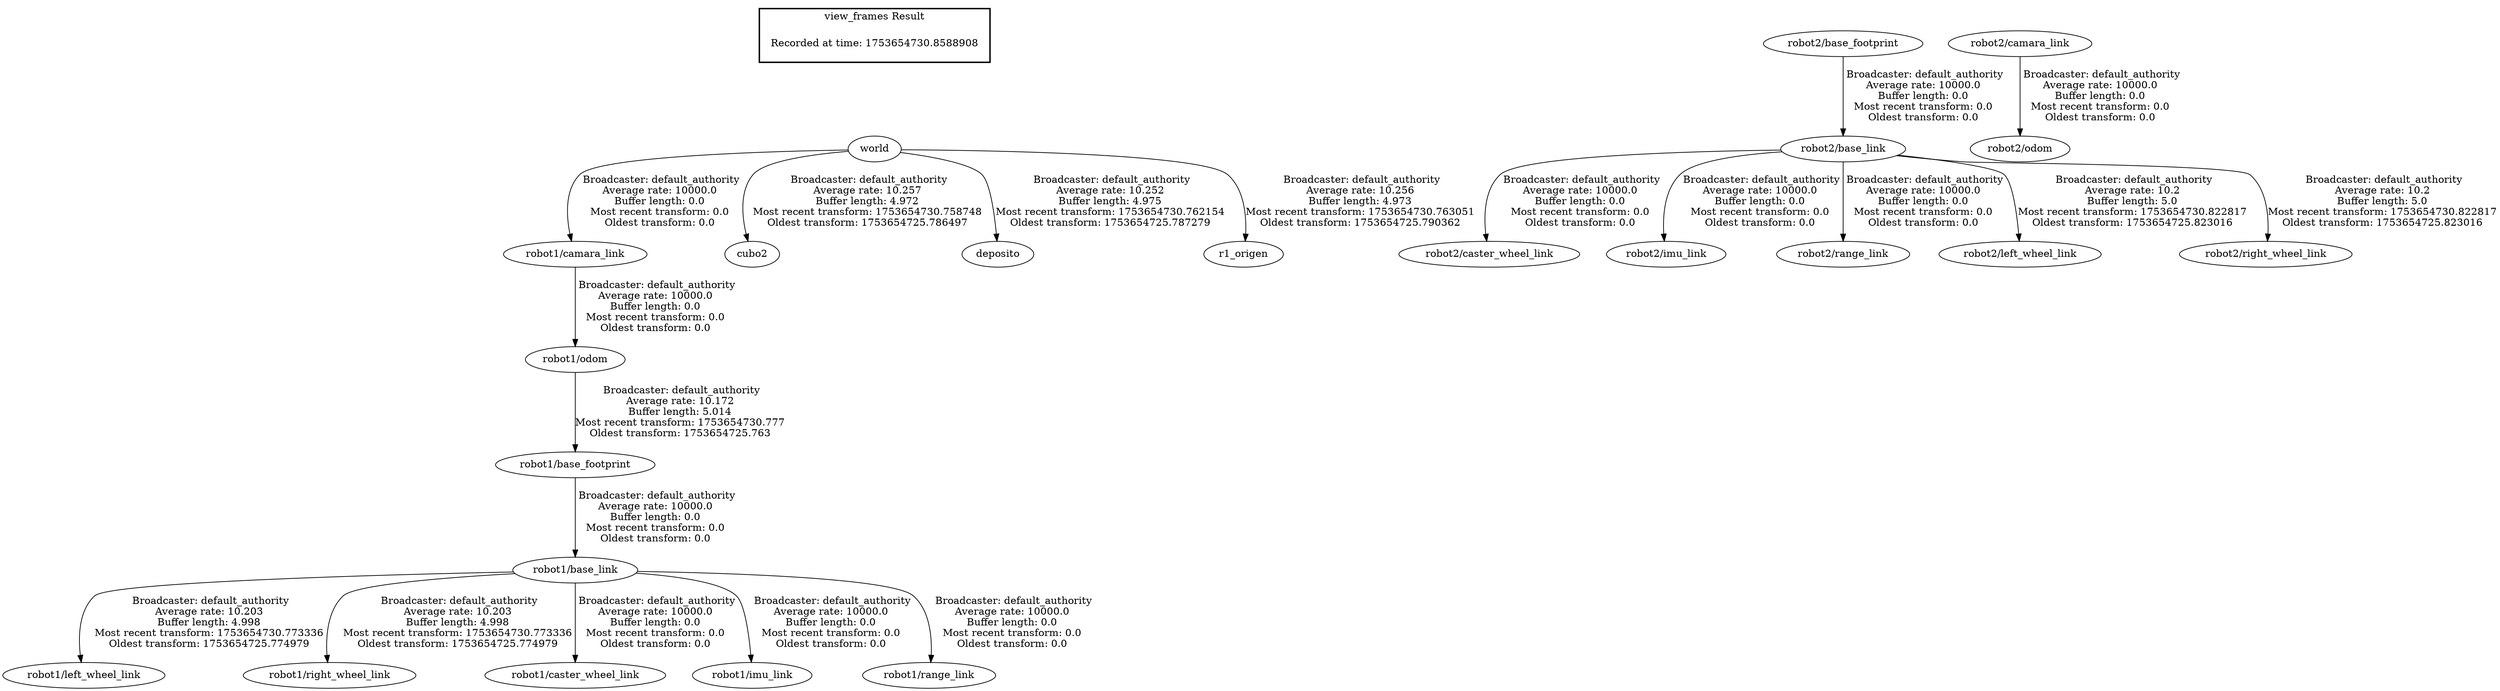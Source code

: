 digraph G {
"robot1/base_link" -> "robot1/left_wheel_link"[label=" Broadcaster: default_authority\nAverage rate: 10.203\nBuffer length: 4.998\nMost recent transform: 1753654730.773336\nOldest transform: 1753654725.774979\n"];
"robot1/base_footprint" -> "robot1/base_link"[label=" Broadcaster: default_authority\nAverage rate: 10000.0\nBuffer length: 0.0\nMost recent transform: 0.0\nOldest transform: 0.0\n"];
"robot1/base_link" -> "robot1/right_wheel_link"[label=" Broadcaster: default_authority\nAverage rate: 10.203\nBuffer length: 4.998\nMost recent transform: 1753654730.773336\nOldest transform: 1753654725.774979\n"];
"robot1/camara_link" -> "robot1/odom"[label=" Broadcaster: default_authority\nAverage rate: 10000.0\nBuffer length: 0.0\nMost recent transform: 0.0\nOldest transform: 0.0\n"];
"world" -> "robot1/camara_link"[label=" Broadcaster: default_authority\nAverage rate: 10000.0\nBuffer length: 0.0\nMost recent transform: 0.0\nOldest transform: 0.0\n"];
"robot1/odom" -> "robot1/base_footprint"[label=" Broadcaster: default_authority\nAverage rate: 10.172\nBuffer length: 5.014\nMost recent transform: 1753654730.777\nOldest transform: 1753654725.763\n"];
"world" -> "cubo2"[label=" Broadcaster: default_authority\nAverage rate: 10.257\nBuffer length: 4.972\nMost recent transform: 1753654730.758748\nOldest transform: 1753654725.786497\n"];
"robot2/base_link" -> "robot2/caster_wheel_link"[label=" Broadcaster: default_authority\nAverage rate: 10000.0\nBuffer length: 0.0\nMost recent transform: 0.0\nOldest transform: 0.0\n"];
"robot2/base_footprint" -> "robot2/base_link"[label=" Broadcaster: default_authority\nAverage rate: 10000.0\nBuffer length: 0.0\nMost recent transform: 0.0\nOldest transform: 0.0\n"];
"robot2/base_link" -> "robot2/imu_link"[label=" Broadcaster: default_authority\nAverage rate: 10000.0\nBuffer length: 0.0\nMost recent transform: 0.0\nOldest transform: 0.0\n"];
"robot2/base_link" -> "robot2/range_link"[label=" Broadcaster: default_authority\nAverage rate: 10000.0\nBuffer length: 0.0\nMost recent transform: 0.0\nOldest transform: 0.0\n"];
"world" -> "deposito"[label=" Broadcaster: default_authority\nAverage rate: 10.252\nBuffer length: 4.975\nMost recent transform: 1753654730.762154\nOldest transform: 1753654725.787279\n"];
"robot2/camara_link" -> "robot2/odom"[label=" Broadcaster: default_authority\nAverage rate: 10000.0\nBuffer length: 0.0\nMost recent transform: 0.0\nOldest transform: 0.0\n"];
"world" -> "r1_origen"[label=" Broadcaster: default_authority\nAverage rate: 10.256\nBuffer length: 4.973\nMost recent transform: 1753654730.763051\nOldest transform: 1753654725.790362\n"];
"robot1/base_link" -> "robot1/caster_wheel_link"[label=" Broadcaster: default_authority\nAverage rate: 10000.0\nBuffer length: 0.0\nMost recent transform: 0.0\nOldest transform: 0.0\n"];
"robot1/base_link" -> "robot1/imu_link"[label=" Broadcaster: default_authority\nAverage rate: 10000.0\nBuffer length: 0.0\nMost recent transform: 0.0\nOldest transform: 0.0\n"];
"robot1/base_link" -> "robot1/range_link"[label=" Broadcaster: default_authority\nAverage rate: 10000.0\nBuffer length: 0.0\nMost recent transform: 0.0\nOldest transform: 0.0\n"];
"robot2/base_link" -> "robot2/left_wheel_link"[label=" Broadcaster: default_authority\nAverage rate: 10.2\nBuffer length: 5.0\nMost recent transform: 1753654730.822817\nOldest transform: 1753654725.823016\n"];
"robot2/base_link" -> "robot2/right_wheel_link"[label=" Broadcaster: default_authority\nAverage rate: 10.2\nBuffer length: 5.0\nMost recent transform: 1753654730.822817\nOldest transform: 1753654725.823016\n"];
edge [style=invis];
 subgraph cluster_legend { style=bold; color=black; label ="view_frames Result";
"Recorded at time: 1753654730.8588908"[ shape=plaintext ] ;
}->"world";
}